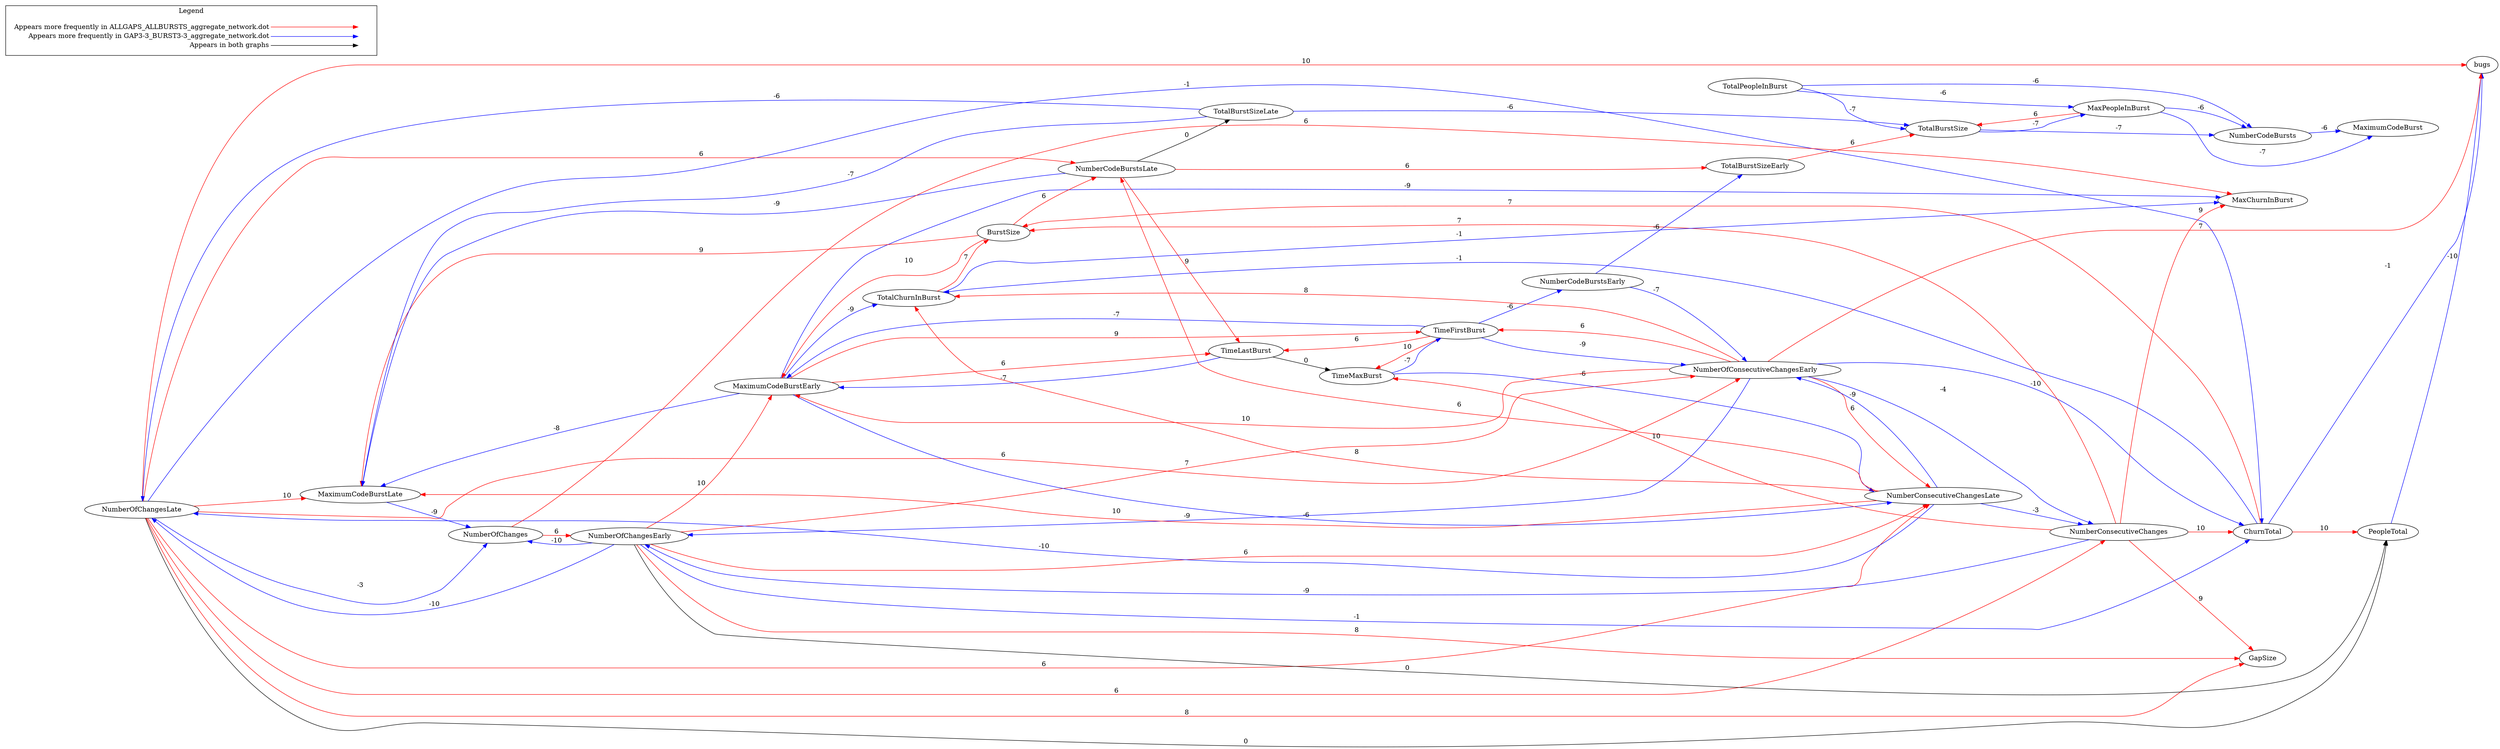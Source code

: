 digraph {
NumberOfChangesLate -> MaximumCodeBurstLate[label="10",weight="10", color="red"];
NumberOfChangesLate -> bugs[label="10",weight="10", color="red"];
NumberOfChangesEarly -> MaximumCodeBurstEarly[label="10",weight="10", color="red"];
TimeFirstBurst -> TimeMaxBurst[label="10",weight="10", color="red"];
ChurnTotal -> PeopleTotal[label="10",weight="10", color="red"];
NumberOfConsecutiveChangesEarly -> MaximumCodeBurstEarly[label="10",weight="10", color="red"];
NumberConsecutiveChangesLate -> MaximumCodeBurstLate[label="10",weight="10", color="red"];
NumberConsecutiveChanges -> ChurnTotal[label="10",weight="10", color="red"];
NumberConsecutiveChanges -> TimeMaxBurst[label="10",weight="10", color="red"];
BurstSize -> MaximumCodeBurstEarly[label="10",weight="10", color="red"];
NumberCodeBurstsLate -> TimeLastBurst[label="9",weight="9", color="red"];
MaximumCodeBurstEarly -> TimeFirstBurst[label="9",weight="9", color="red"];
NumberConsecutiveChanges -> MaxChurnInBurst[label="9",weight="9", color="red"];
NumberConsecutiveChanges -> GapSize[label="9",weight="9", color="red"];
BurstSize -> MaximumCodeBurstLate[label="9",weight="9", color="red"];
NumberOfChangesLate -> GapSize[label="8",weight="8", color="red"];
NumberOfChangesEarly -> GapSize[label="8",weight="8", color="red"];
NumberOfConsecutiveChangesEarly -> TotalChurnInBurst[label="8",weight="8", color="red"];
NumberConsecutiveChangesLate -> TotalChurnInBurst[label="8",weight="8", color="red"];
NumberOfConsecutiveChangesEarly -> bugs[label="7",weight="7", color="red"];
NumberOfChangesEarly -> NumberOfConsecutiveChangesEarly[label="7",weight="7", color="red"];
TotalChurnInBurst -> BurstSize[label="7",weight="7", color="red"];
ChurnTotal -> BurstSize[label="7",weight="7", color="red"];
NumberConsecutiveChanges -> BurstSize[label="7",weight="7", color="red"];
MaxPeopleInBurst -> TotalBurstSize[label="6",weight="6", color="red"];
NumberCodeBurstsLate -> TotalBurstSizeEarly[label="6",weight="6", color="red"];
NumberOfConsecutiveChangesEarly -> NumberConsecutiveChangesLate[label="6",weight="6", color="red"];
NumberOfChanges -> NumberOfChangesEarly[label="6",weight="6", color="red"];
NumberOfChanges -> MaxChurnInBurst[label="6",weight="6", color="red"];
NumberOfChangesLate -> NumberOfConsecutiveChangesEarly[label="6",weight="6", color="red"];
NumberOfChangesLate -> NumberConsecutiveChangesLate[label="6",weight="6", color="red"];
NumberOfChangesLate -> NumberConsecutiveChanges[label="6",weight="6", color="red"];
NumberOfChangesEarly -> NumberConsecutiveChangesLate[label="6",weight="6", color="red"];
MaximumCodeBurstEarly -> TimeLastBurst[label="6",weight="6", color="red"];
TimeFirstBurst -> TimeLastBurst[label="6",weight="6", color="red"];
NumberOfConsecutiveChangesEarly -> TimeFirstBurst[label="6",weight="6", color="red"];
TotalBurstSizeEarly -> TotalBurstSize[label="6",weight="6", color="red"];
NumberOfChangesLate -> NumberCodeBurstsLate[label="6",weight="6", color="red"];
NumberConsecutiveChangesLate -> NumberCodeBurstsLate[label="6",weight="6", color="red"];
BurstSize -> NumberCodeBurstsLate[label="6",weight="6", color="red"];
NumberOfChangesLate -> PeopleTotal[label="0",weight="0", color="black"];
NumberOfChangesEarly -> PeopleTotal[label="0",weight="0", color="black"];
TimeLastBurst -> TimeMaxBurst[label="0",weight="0", color="black"];
NumberCodeBurstsLate -> TotalBurstSizeLate[label="0",weight="0", color="black"];
NumberOfChangesLate -> ChurnTotal[label="-1",weight="-1", color="blue"];
NumberOfChangesEarly -> ChurnTotal[label="-1",weight="-1", color="blue"];
TotalChurnInBurst -> MaxChurnInBurst[label="-1",weight="-1", color="blue"];
ChurnTotal -> TotalChurnInBurst[label="-1",weight="-1", color="blue"];
ChurnTotal -> bugs[label="-1",weight="-1", color="blue"];
NumberOfChangesLate -> NumberOfChanges[label="-3",weight="-3", color="blue"];
NumberConsecutiveChangesLate -> NumberConsecutiveChanges[label="-3",weight="-3", color="blue"];
NumberOfConsecutiveChangesEarly -> NumberConsecutiveChanges[label="-4",weight="-4", color="blue"];
TotalPeopleInBurst -> MaxPeopleInBurst[label="-6",weight="-6", color="blue"];
TotalPeopleInBurst -> NumberCodeBursts[label="-6",weight="-6", color="blue"];
MaxPeopleInBurst -> NumberCodeBursts[label="-6",weight="-6", color="blue"];
TotalBurstSizeLate -> NumberOfChangesLate[label="-6",weight="-6", color="blue"];
TotalBurstSizeLate -> TotalBurstSize[label="-6",weight="-6", color="blue"];
NumberCodeBursts -> MaximumCodeBurst[label="-6",weight="-6", color="blue"];
MaximumCodeBurstEarly -> NumberConsecutiveChangesLate[label="-6",weight="-6", color="blue"];
NumberCodeBurstsEarly -> TotalBurstSizeEarly[label="-6",weight="-6", color="blue"];
TimeFirstBurst -> NumberCodeBurstsEarly[label="-6",weight="-6", color="blue"];
TimeMaxBurst -> NumberConsecutiveChangesLate[label="-6",weight="-6", color="blue"];
TotalPeopleInBurst -> TotalBurstSize[label="-7",weight="-7", color="blue"];
MaxPeopleInBurst -> MaximumCodeBurst[label="-7",weight="-7", color="blue"];
NumberCodeBurstsEarly -> NumberOfConsecutiveChangesEarly[label="-7",weight="-7", color="blue"];
TotalBurstSize -> MaxPeopleInBurst[label="-7",weight="-7", color="blue"];
TotalBurstSize -> NumberCodeBursts[label="-7",weight="-7", color="blue"];
TimeFirstBurst -> MaximumCodeBurstEarly[label="-7",weight="-7", color="blue"];
TimeMaxBurst -> TimeFirstBurst[label="-7",weight="-7", color="blue"];
TimeLastBurst -> MaximumCodeBurstEarly[label="-7",weight="-7", color="blue"];
TotalBurstSizeLate -> MaximumCodeBurstLate[label="-7",weight="-7", color="blue"];
MaximumCodeBurstEarly -> MaximumCodeBurstLate[label="-8",weight="-8", color="blue"];
MaximumCodeBurstLate -> NumberOfChanges[label="-9",weight="-9", color="blue"];
MaximumCodeBurstEarly -> MaxChurnInBurst[label="-9",weight="-9", color="blue"];
MaximumCodeBurstEarly -> TotalChurnInBurst[label="-9",weight="-9", color="blue"];
TimeFirstBurst -> NumberOfConsecutiveChangesEarly[label="-9",weight="-9", color="blue"];
NumberOfConsecutiveChangesEarly -> NumberOfChangesEarly[label="-9",weight="-9", color="blue"];
NumberConsecutiveChangesLate -> NumberOfConsecutiveChangesEarly[label="-9",weight="-9", color="blue"];
NumberConsecutiveChanges -> NumberOfChangesEarly[label="-9",weight="-9", color="blue"];
NumberCodeBurstsLate -> MaximumCodeBurstLate[label="-9",weight="-9", color="blue"];
NumberOfChangesEarly -> NumberOfChanges[label="-10",weight="-10", color="blue"];
NumberOfChangesEarly -> NumberOfChangesLate[label="-10",weight="-10", color="blue"];
NumberOfConsecutiveChangesEarly -> ChurnTotal[label="-10",weight="-10", color="blue"];
NumberConsecutiveChangesLate -> NumberOfChangesLate[label="-10",weight="-10", color="blue"];
PeopleTotal -> bugs[label="-10",weight="-10", color="blue"];

  rankdir=LR
  node [shape=plaintext]
  subgraph cluster_01 { 
    label = "Legend";
    key [label=<<table border="0" cellpadding="2" cellspacing="0" cellborder="0">
      <tr><td align="right" port="i1">Appears more frequently in ALLGAPS_ALLBURSTS_aggregate_network.dot</td></tr>
      <tr><td align="right" port="i2">Appears more frequently in GAP3-3_BURST3-3_aggregate_network.dot</td></tr>
      <tr><td align="right" port="i3">Appears in both graphs</td></tr>
      </table>>]
    key2 [label=<<table border="0" cellpadding="2" cellspacing="0" cellborder="0">
      <tr><td port="i1">&nbsp;</td></tr>
      <tr><td port="i2">&nbsp;</td></tr>
      <tr><td port="i3">&nbsp;</td></tr>
      </table>>]
    key:i1:e -> key2:i1:w [color=red]
    key:i2:e -> key2:i2:w [color=blue]
    key:i3:e -> key2:i3:w [color=black]
  }
}